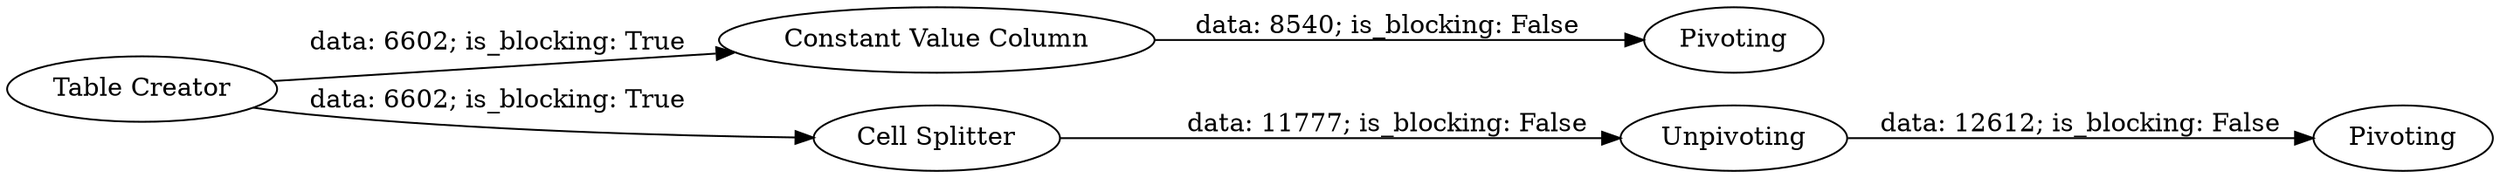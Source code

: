 digraph {
	"-4050368667655023740_1" [label="Table Creator"]
	"-4050368667655023740_3" [label="Constant Value Column"]
	"-4050368667655023740_5" [label=Pivoting]
	"-4050368667655023740_4" [label="Cell Splitter"]
	"-4050368667655023740_2" [label=Pivoting]
	"-4050368667655023740_6" [label=Unpivoting]
	"-4050368667655023740_6" -> "-4050368667655023740_5" [label="data: 12612; is_blocking: False"]
	"-4050368667655023740_3" -> "-4050368667655023740_2" [label="data: 8540; is_blocking: False"]
	"-4050368667655023740_1" -> "-4050368667655023740_3" [label="data: 6602; is_blocking: True"]
	"-4050368667655023740_1" -> "-4050368667655023740_4" [label="data: 6602; is_blocking: True"]
	"-4050368667655023740_4" -> "-4050368667655023740_6" [label="data: 11777; is_blocking: False"]
	rankdir=LR
}
